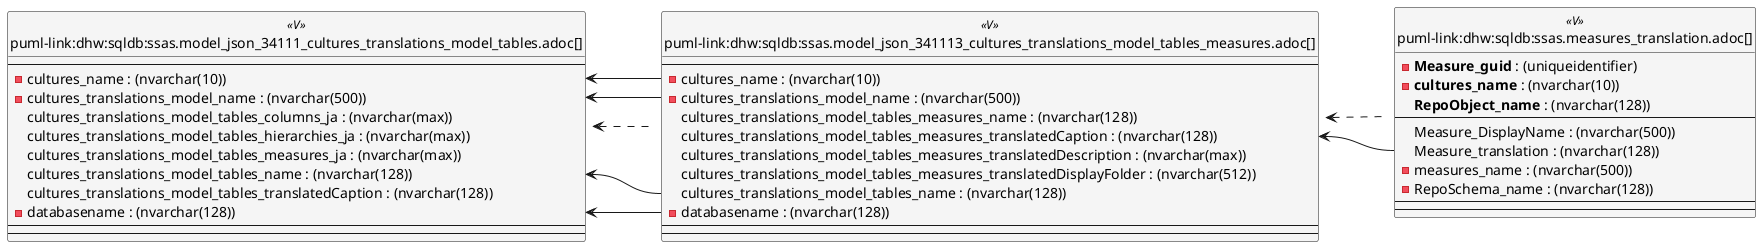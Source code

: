 @startuml
left to right direction
'top to bottom direction
hide circle
'avoide "." issues:
set namespaceSeparator none


skinparam class {
  BackgroundColor White
  BackgroundColor<<FN>> Yellow
  BackgroundColor<<FS>> Yellow
  BackgroundColor<<FT>> LightGray
  BackgroundColor<<IF>> Yellow
  BackgroundColor<<IS>> Yellow
  BackgroundColor<<P>> Aqua
  BackgroundColor<<PC>> Aqua
  BackgroundColor<<SN>> Yellow
  BackgroundColor<<SO>> SlateBlue
  BackgroundColor<<TF>> LightGray
  BackgroundColor<<TR>> Tomato
  BackgroundColor<<U>> White
  BackgroundColor<<V>> WhiteSmoke
  BackgroundColor<<X>> Aqua
  BackgroundColor<<external>> AliceBlue
}


entity "puml-link:dhw:sqldb:ssas.measures_translation.adoc[]" as ssas.Measures_translation << V >> {
  - **Measure_guid** : (uniqueidentifier)
  - **cultures_name** : (nvarchar(10))
  **RepoObject_name** : (nvarchar(128))
  --
  Measure_DisplayName : (nvarchar(500))
  Measure_translation : (nvarchar(128))
  - measures_name : (nvarchar(500))
  - RepoSchema_name : (nvarchar(128))
  --
  --
}

entity "puml-link:dhw:sqldb:ssas.model_json_34111_cultures_translations_model_tables.adoc[]" as ssas.model_json_34111_cultures_translations_model_tables << V >> {
  --
  - cultures_name : (nvarchar(10))
  - cultures_translations_model_name : (nvarchar(500))
  cultures_translations_model_tables_columns_ja : (nvarchar(max))
  cultures_translations_model_tables_hierarchies_ja : (nvarchar(max))
  cultures_translations_model_tables_measures_ja : (nvarchar(max))
  cultures_translations_model_tables_name : (nvarchar(128))
  cultures_translations_model_tables_translatedCaption : (nvarchar(128))
  - databasename : (nvarchar(128))
  --
  --
}

entity "puml-link:dhw:sqldb:ssas.model_json_341113_cultures_translations_model_tables_measures.adoc[]" as ssas.model_json_341113_cultures_translations_model_tables_measures << V >> {
  --
  - cultures_name : (nvarchar(10))
  - cultures_translations_model_name : (nvarchar(500))
  cultures_translations_model_tables_measures_name : (nvarchar(128))
  cultures_translations_model_tables_measures_translatedCaption : (nvarchar(128))
  cultures_translations_model_tables_measures_translatedDescription : (nvarchar(max))
  cultures_translations_model_tables_measures_translatedDisplayFolder : (nvarchar(512))
  cultures_translations_model_tables_name : (nvarchar(128))
  - databasename : (nvarchar(128))
  --
  --
}

ssas.model_json_34111_cultures_translations_model_tables <.. ssas.model_json_341113_cultures_translations_model_tables_measures
ssas.model_json_341113_cultures_translations_model_tables_measures <.. ssas.Measures_translation
"ssas.model_json_34111_cultures_translations_model_tables::cultures_name" <-- "ssas.model_json_341113_cultures_translations_model_tables_measures::cultures_name"
"ssas.model_json_34111_cultures_translations_model_tables::cultures_translations_model_name" <-- "ssas.model_json_341113_cultures_translations_model_tables_measures::cultures_translations_model_name"
"ssas.model_json_34111_cultures_translations_model_tables::cultures_translations_model_tables_name" <-- "ssas.model_json_341113_cultures_translations_model_tables_measures::cultures_translations_model_tables_name"
"ssas.model_json_34111_cultures_translations_model_tables::databasename" <-- "ssas.model_json_341113_cultures_translations_model_tables_measures::databasename"
"ssas.model_json_341113_cultures_translations_model_tables_measures::cultures_translations_model_tables_measures_translatedCaption" <-- "ssas.Measures_translation::Measure_translation"
@enduml

